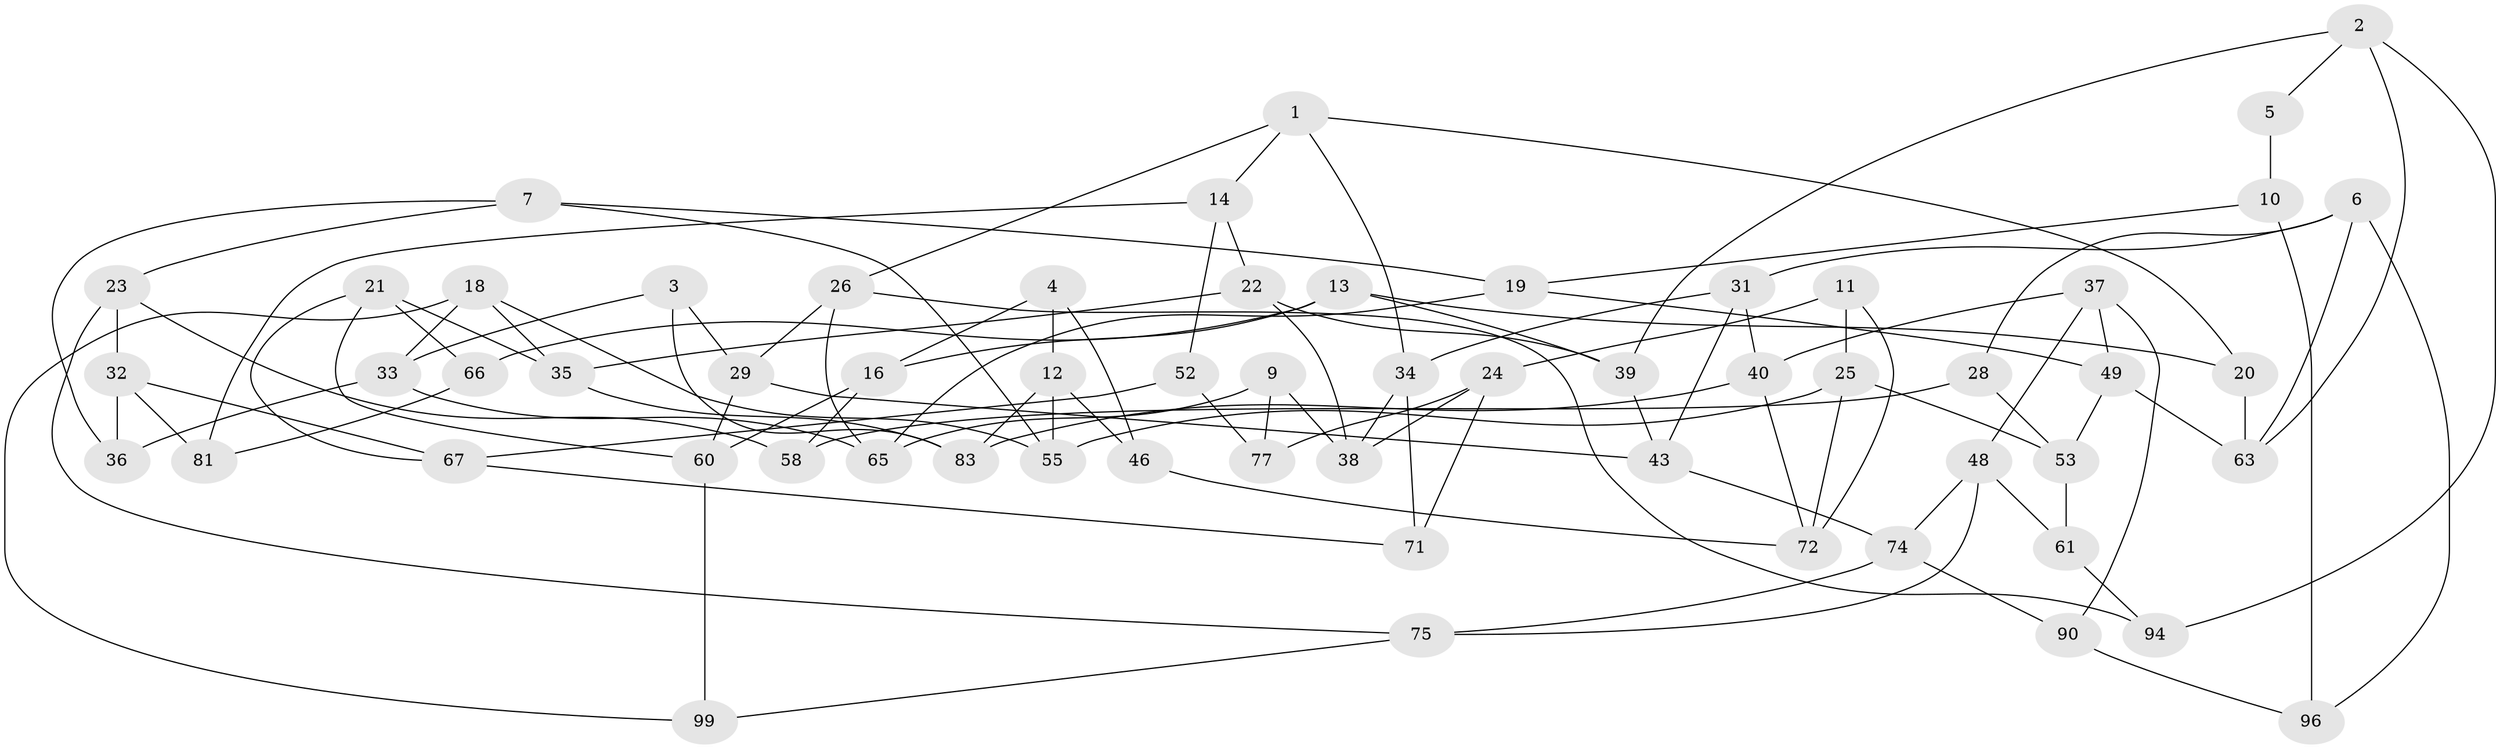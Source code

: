 // original degree distribution, {3: 1.0}
// Generated by graph-tools (version 1.1) at 2025/39/02/21/25 10:39:00]
// undirected, 60 vertices, 109 edges
graph export_dot {
graph [start="1"]
  node [color=gray90,style=filled];
  1 [super="+79"];
  2 [super="+64"];
  3;
  4;
  5;
  6 [super="+17"];
  7 [super="+8"];
  9;
  10 [super="+73"];
  11;
  12 [super="+57"];
  13 [super="+15"];
  14 [super="+44"];
  16 [super="+91"];
  18 [super="+30"];
  19 [super="+76"];
  20;
  21 [super="+92"];
  22 [super="+27"];
  23 [super="+70"];
  24 [super="+62"];
  25 [super="+54"];
  26 [super="+41"];
  28;
  29 [super="+97"];
  31 [super="+82"];
  32 [super="+68"];
  33 [super="+98"];
  34 [super="+85"];
  35 [super="+59"];
  36;
  37 [super="+47"];
  38 [super="+56"];
  39 [super="+51"];
  40 [super="+42"];
  43 [super="+45"];
  46;
  48 [super="+50"];
  49 [super="+87"];
  52;
  53 [super="+80"];
  55 [super="+78"];
  58;
  60 [super="+69"];
  61;
  63 [super="+100"];
  65 [super="+95"];
  66;
  67 [super="+89"];
  71;
  72 [super="+88"];
  74 [super="+86"];
  75 [super="+84"];
  77;
  81;
  83 [super="+93"];
  90;
  94;
  96;
  99;
  1 -- 14;
  1 -- 34;
  1 -- 20;
  1 -- 26;
  2 -- 39;
  2 -- 63;
  2 -- 5;
  2 -- 94;
  3 -- 29;
  3 -- 83;
  3 -- 33;
  4 -- 46;
  4 -- 16;
  4 -- 12;
  5 -- 10 [weight=2];
  6 -- 96;
  6 -- 28;
  6 -- 63;
  6 -- 31;
  7 -- 55;
  7 -- 19;
  7 -- 36;
  7 -- 23;
  9 -- 77;
  9 -- 65;
  9 -- 38;
  10 -- 19;
  10 -- 96;
  11 -- 24;
  11 -- 72;
  11 -- 25;
  12 -- 83;
  12 -- 55;
  12 -- 46;
  13 -- 20;
  13 -- 39;
  13 -- 16;
  13 -- 66;
  14 -- 81;
  14 -- 52;
  14 -- 22;
  16 -- 60;
  16 -- 58;
  18 -- 99;
  18 -- 55;
  18 -- 33;
  18 -- 35;
  19 -- 65;
  19 -- 49;
  20 -- 63;
  21 -- 66;
  21 -- 60;
  21 -- 35;
  21 -- 67;
  22 -- 39;
  22 -- 38;
  22 -- 35;
  23 -- 75;
  23 -- 32;
  23 -- 58;
  24 -- 77;
  24 -- 38;
  24 -- 71;
  25 -- 53;
  25 -- 72;
  25 -- 55;
  26 -- 29;
  26 -- 65;
  26 -- 94;
  28 -- 58;
  28 -- 53;
  29 -- 43;
  29 -- 60;
  31 -- 40;
  31 -- 34;
  31 -- 43;
  32 -- 36;
  32 -- 81;
  32 -- 67;
  33 -- 36;
  33 -- 65;
  34 -- 38;
  34 -- 71;
  35 -- 83;
  37 -- 49;
  37 -- 90;
  37 -- 48;
  37 -- 40;
  39 -- 43;
  40 -- 72;
  40 -- 83;
  43 -- 74;
  46 -- 72;
  48 -- 75;
  48 -- 61;
  48 -- 74;
  49 -- 53;
  49 -- 63;
  52 -- 77;
  52 -- 67;
  53 -- 61;
  60 -- 99;
  61 -- 94;
  66 -- 81;
  67 -- 71;
  74 -- 90;
  74 -- 75;
  75 -- 99;
  90 -- 96;
}
